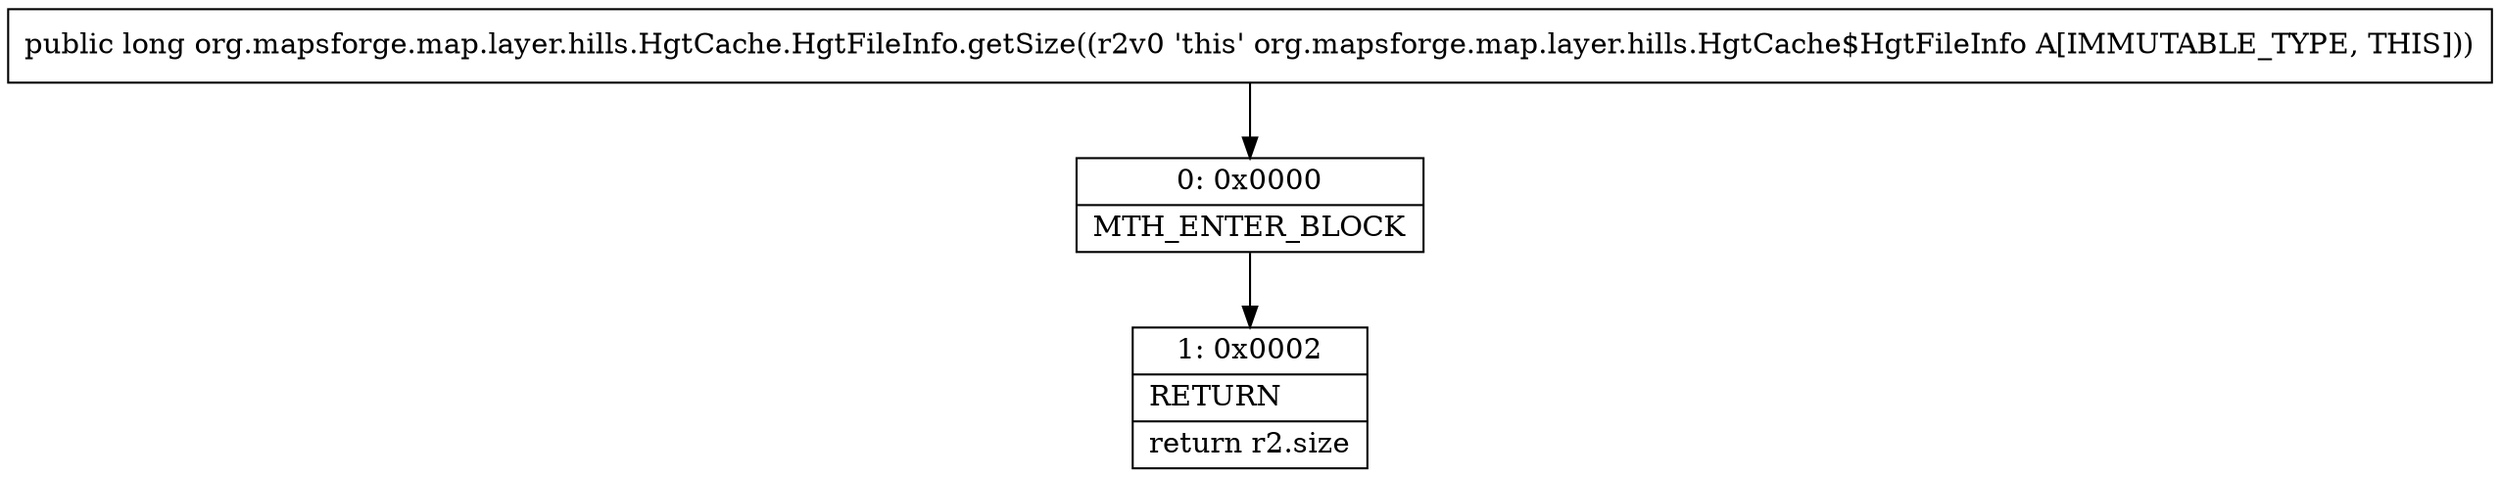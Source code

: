 digraph "CFG fororg.mapsforge.map.layer.hills.HgtCache.HgtFileInfo.getSize()J" {
Node_0 [shape=record,label="{0\:\ 0x0000|MTH_ENTER_BLOCK\l}"];
Node_1 [shape=record,label="{1\:\ 0x0002|RETURN\l|return r2.size\l}"];
MethodNode[shape=record,label="{public long org.mapsforge.map.layer.hills.HgtCache.HgtFileInfo.getSize((r2v0 'this' org.mapsforge.map.layer.hills.HgtCache$HgtFileInfo A[IMMUTABLE_TYPE, THIS])) }"];
MethodNode -> Node_0;
Node_0 -> Node_1;
}

